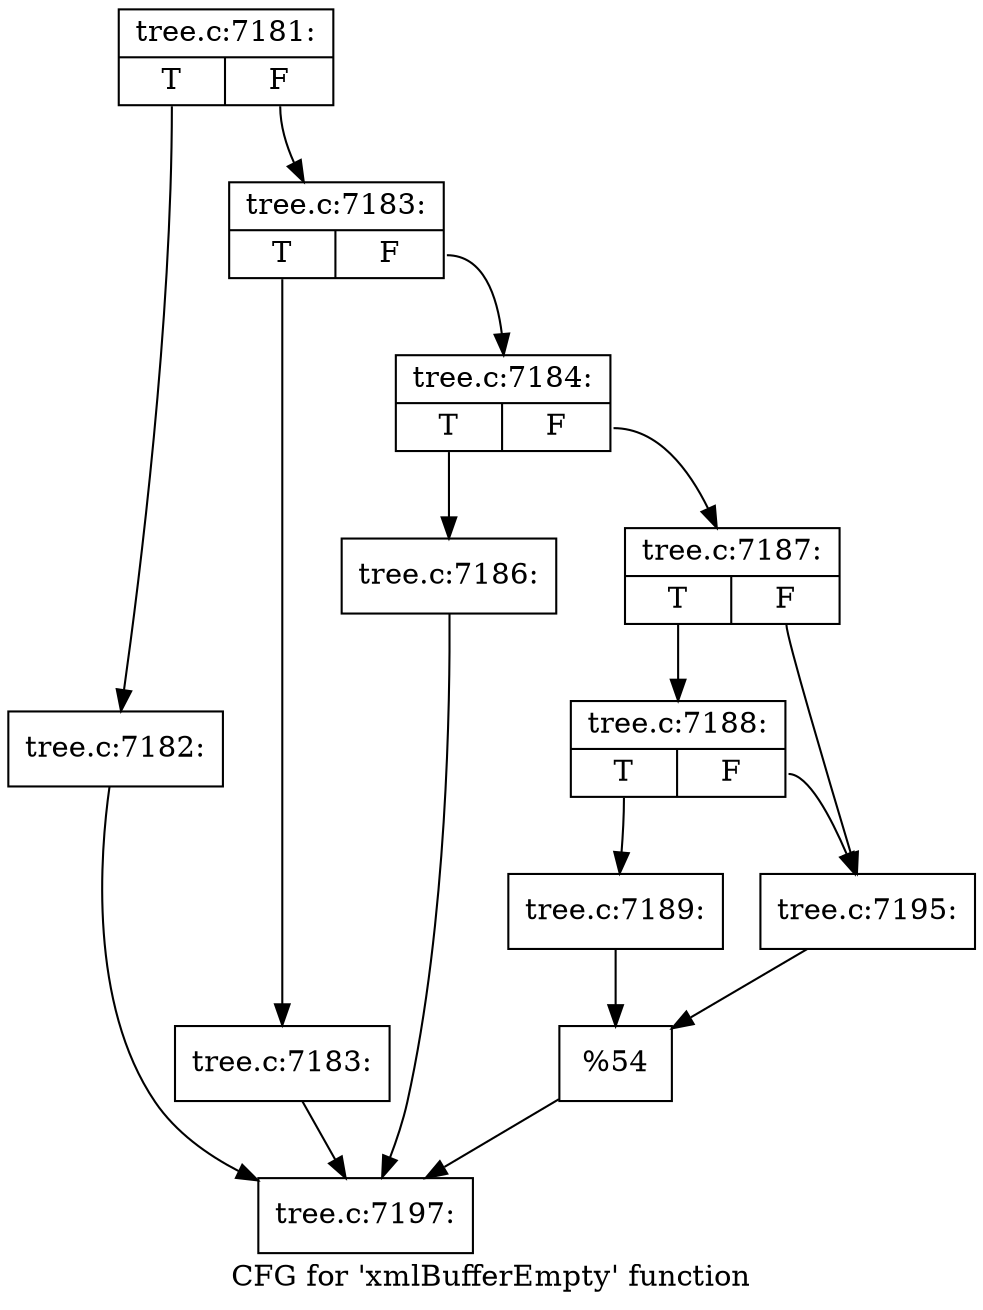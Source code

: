 digraph "CFG for 'xmlBufferEmpty' function" {
	label="CFG for 'xmlBufferEmpty' function";

	Node0x4677860 [shape=record,label="{tree.c:7181:|{<s0>T|<s1>F}}"];
	Node0x4677860:s0 -> Node0x4677360;
	Node0x4677860:s1 -> Node0x46773b0;
	Node0x4677360 [shape=record,label="{tree.c:7182:}"];
	Node0x4677360 -> Node0x467a470;
	Node0x46773b0 [shape=record,label="{tree.c:7183:|{<s0>T|<s1>F}}"];
	Node0x46773b0:s0 -> Node0x4679380;
	Node0x46773b0:s1 -> Node0x46793d0;
	Node0x4679380 [shape=record,label="{tree.c:7183:}"];
	Node0x4679380 -> Node0x467a470;
	Node0x46793d0 [shape=record,label="{tree.c:7184:|{<s0>T|<s1>F}}"];
	Node0x46793d0:s0 -> Node0x467a420;
	Node0x46793d0:s1 -> Node0x467a4c0;
	Node0x467a420 [shape=record,label="{tree.c:7186:}"];
	Node0x467a420 -> Node0x467a470;
	Node0x467a4c0 [shape=record,label="{tree.c:7187:|{<s0>T|<s1>F}}"];
	Node0x467a4c0:s0 -> Node0x467ad70;
	Node0x467a4c0:s1 -> Node0x467ad20;
	Node0x467ad70 [shape=record,label="{tree.c:7188:|{<s0>T|<s1>F}}"];
	Node0x467ad70:s0 -> Node0x467ac80;
	Node0x467ad70:s1 -> Node0x467ad20;
	Node0x467ac80 [shape=record,label="{tree.c:7189:}"];
	Node0x467ac80 -> Node0x467acd0;
	Node0x467ad20 [shape=record,label="{tree.c:7195:}"];
	Node0x467ad20 -> Node0x467acd0;
	Node0x467acd0 [shape=record,label="{%54}"];
	Node0x467acd0 -> Node0x467a470;
	Node0x467a470 [shape=record,label="{tree.c:7197:}"];
}
